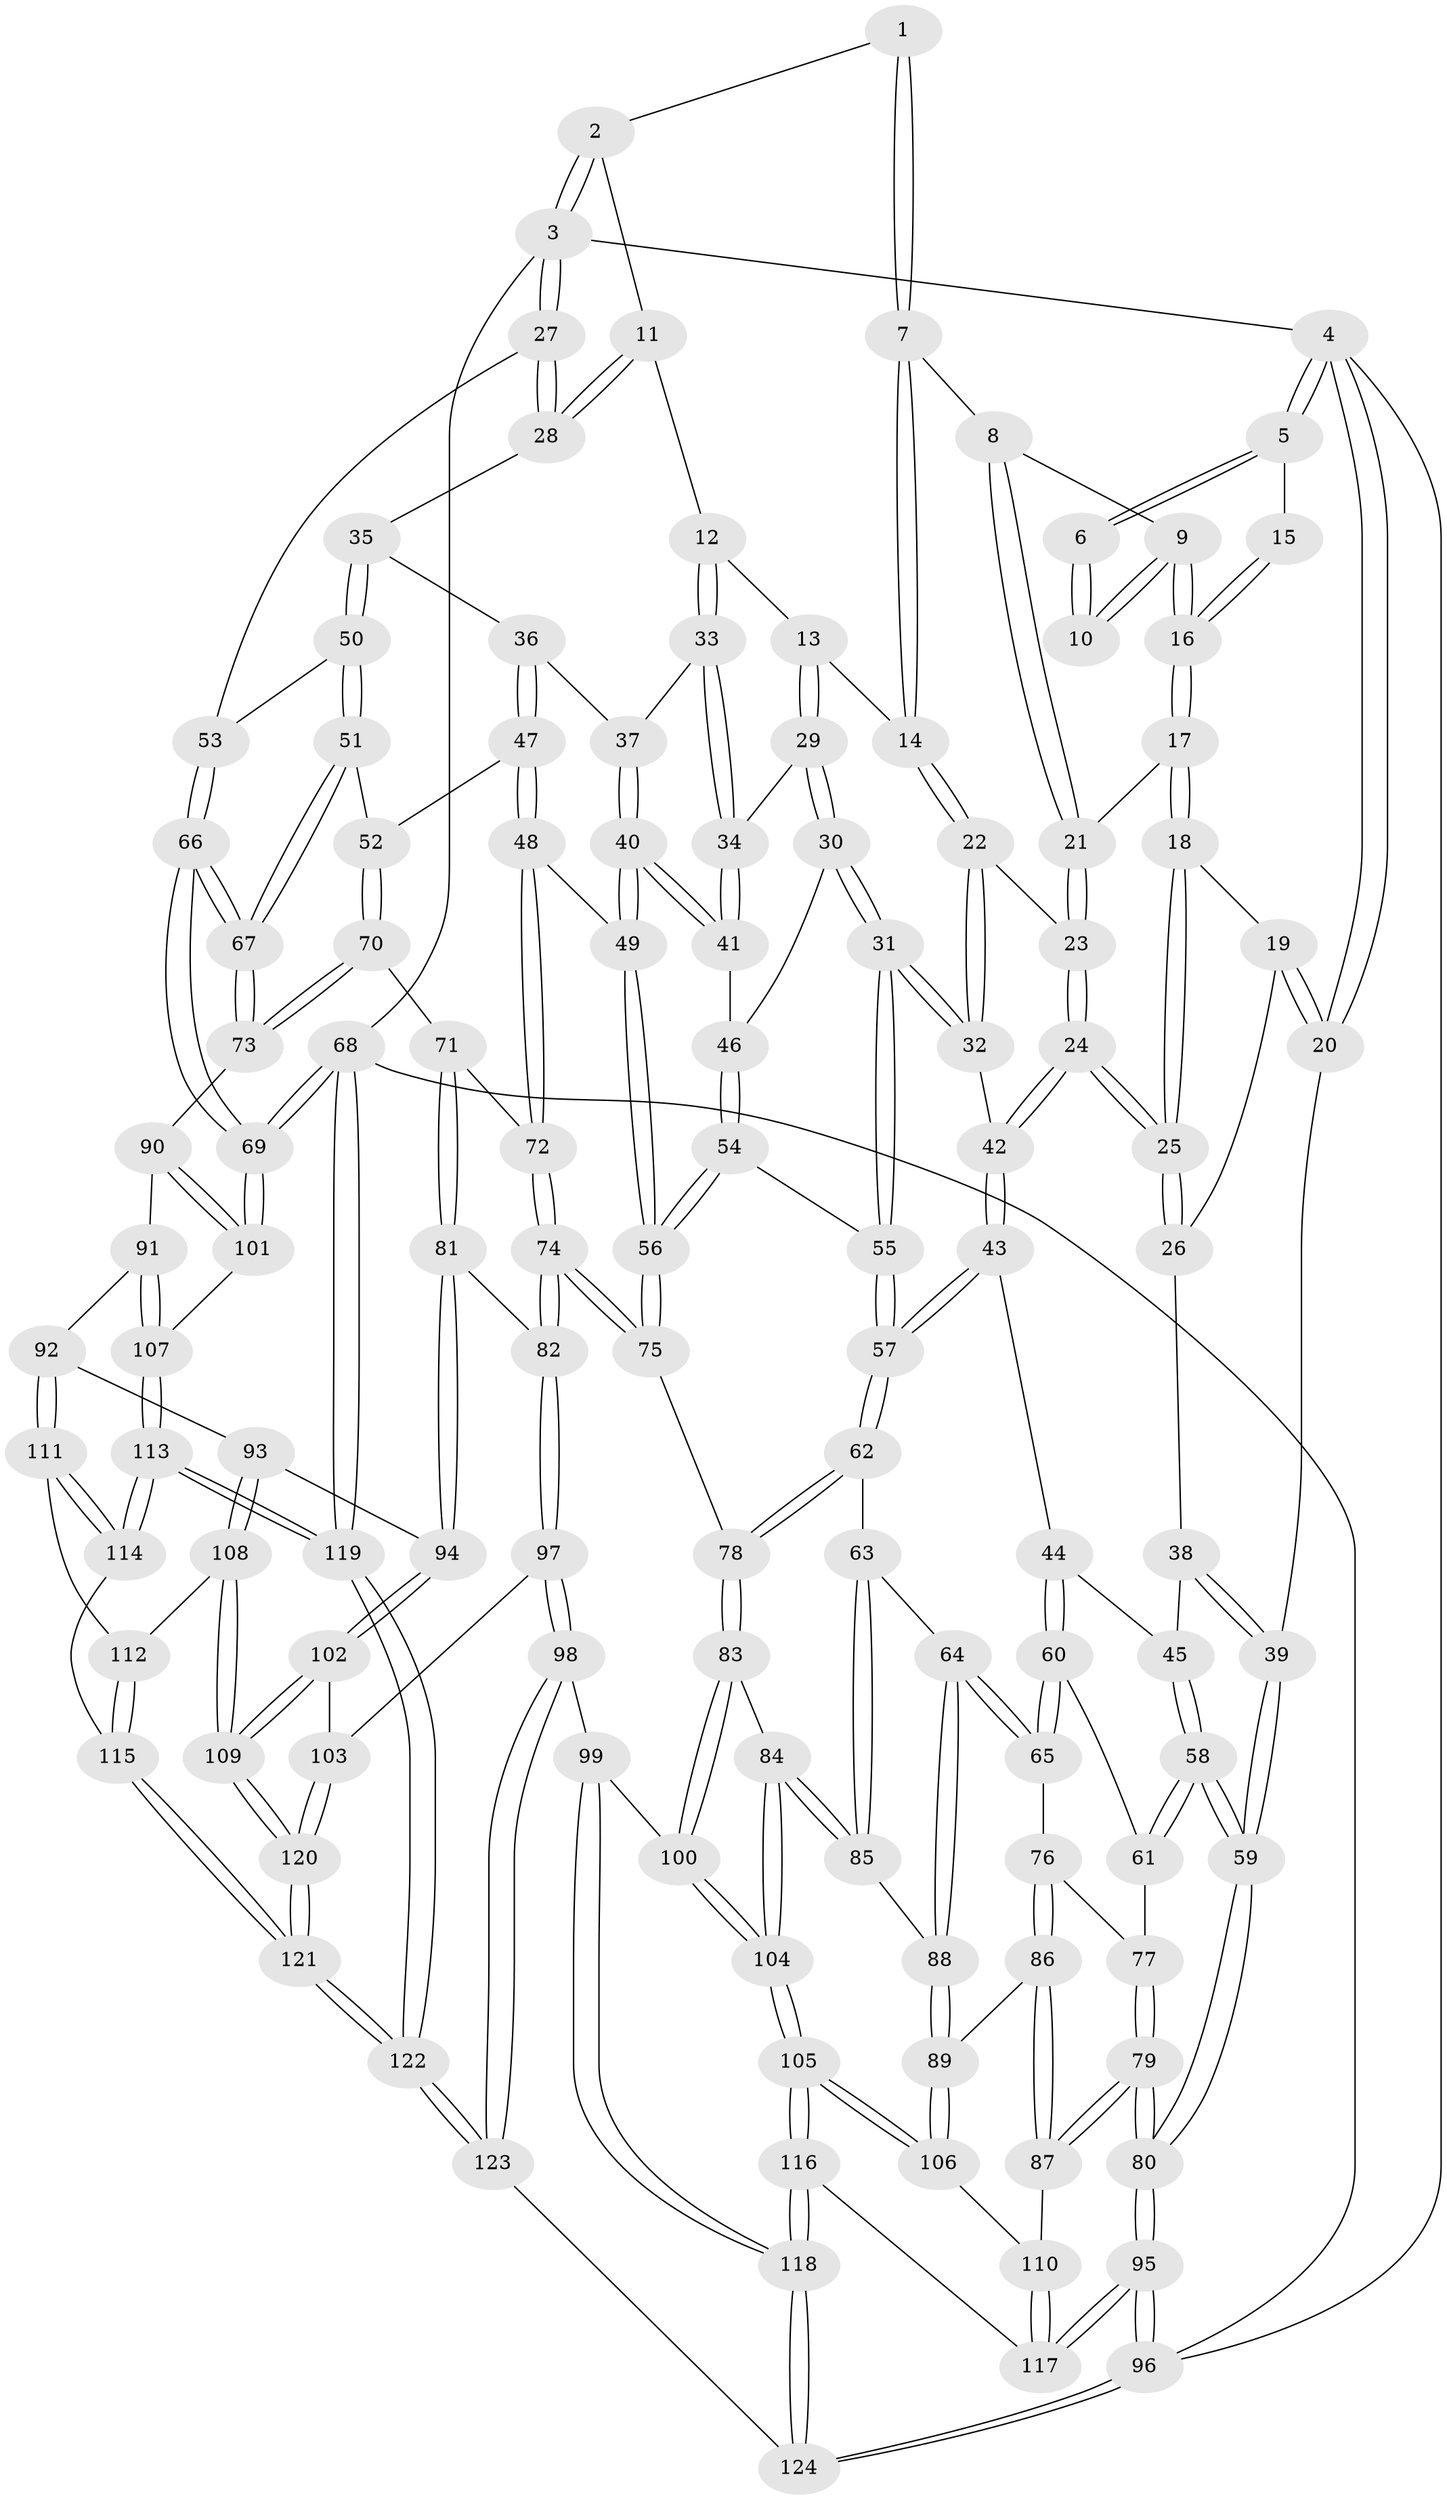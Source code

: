 // Generated by graph-tools (version 1.1) at 2025/27/03/09/25 03:27:03]
// undirected, 124 vertices, 307 edges
graph export_dot {
graph [start="1"]
  node [color=gray90,style=filled];
  1 [pos="+0.3237488706098614+0"];
  2 [pos="+0.6408661803970566+0"];
  3 [pos="+1+0"];
  4 [pos="+0+0"];
  5 [pos="+0+0"];
  6 [pos="+0.30520509912957067+0"];
  7 [pos="+0.32799801556607094+0"];
  8 [pos="+0.2692449893397131+0.06199553206030919"];
  9 [pos="+0.14515739375678735+0.047794501539038886"];
  10 [pos="+0.1451550047346678+0.04159883534745376"];
  11 [pos="+0.5745046050167621+0.14565291271018113"];
  12 [pos="+0.5652864713356524+0.1538764471970702"];
  13 [pos="+0.5461755365213529+0.15692823824304727"];
  14 [pos="+0.45210789184057243+0.15022395048787776"];
  15 [pos="+0+0"];
  16 [pos="+0.10275239398040215+0.11059033952237834"];
  17 [pos="+0.09625049419780984+0.14918396740879658"];
  18 [pos="+0.09602665223729073+0.14937588496503804"];
  19 [pos="+0+0.16703883901963432"];
  20 [pos="+0+0.15184152550967617"];
  21 [pos="+0.23370349980871466+0.1451769867709031"];
  22 [pos="+0.3427325089073236+0.2516176001555009"];
  23 [pos="+0.26617659847872577+0.20186265379755028"];
  24 [pos="+0.1461642158097362+0.29390443286538426"];
  25 [pos="+0.14522799528448443+0.29320256955190693"];
  26 [pos="+0.07623930068327348+0.30313772942934547"];
  27 [pos="+1+0"];
  28 [pos="+0.8311350204784529+0.1796851061119469"];
  29 [pos="+0.48305461319407333+0.30491812823497316"];
  30 [pos="+0.46487236261983755+0.34244919006480484"];
  31 [pos="+0.38558830772528907+0.3804810150980445"];
  32 [pos="+0.34196985815970066+0.31347481636379465"];
  33 [pos="+0.5715064506016839+0.17526463981013227"];
  34 [pos="+0.5914560840248889+0.3221172285695299"];
  35 [pos="+0.8156653022874029+0.2792409670414458"];
  36 [pos="+0.7865297695934096+0.3007950738706922"];
  37 [pos="+0.7039148046220096+0.30671523590667293"];
  38 [pos="+0.056410806819004046+0.31950367966892823"];
  39 [pos="+0+0.4121391993839945"];
  40 [pos="+0.6080311455012268+0.360743820189636"];
  41 [pos="+0.5962805815426925+0.3521898919826401"];
  42 [pos="+0.1792400741449554+0.3616567187933074"];
  43 [pos="+0.16797323198389838+0.4005962258582513"];
  44 [pos="+0.11508466622734459+0.4315388704389596"];
  45 [pos="+0.09227759131539548+0.4316437947791149"];
  46 [pos="+0.5711286858148571+0.36016824359934896"];
  47 [pos="+0.7114695497048443+0.4468351594058578"];
  48 [pos="+0.6910483152158435+0.4584699864293601"];
  49 [pos="+0.6424156777731613+0.4246937939807327"];
  50 [pos="+0.8955932739334385+0.388904741729292"];
  51 [pos="+0.905533566348493+0.4449826911421798"];
  52 [pos="+0.8583298248524878+0.4685087870777146"];
  53 [pos="+1+0.08212558562174017"];
  54 [pos="+0.47479449111777844+0.4775042708673202"];
  55 [pos="+0.3886761469493442+0.428633849572213"];
  56 [pos="+0.4999287760497819+0.5069249199229054"];
  57 [pos="+0.29190161695941225+0.5261572870038217"];
  58 [pos="+0+0.46909981475228096"];
  59 [pos="+0+0.47941552914138363"];
  60 [pos="+0.12471007915592976+0.49386211701553673"];
  61 [pos="+0.08776221473389599+0.537806550893606"];
  62 [pos="+0.2879446994767381+0.5452620828706286"];
  63 [pos="+0.252487009959705+0.5747085067051156"];
  64 [pos="+0.1956809993260936+0.5958329072167452"];
  65 [pos="+0.19313041903783318+0.5953816703648261"];
  66 [pos="+1+0.5958817239469126"];
  67 [pos="+1+0.5674720883136026"];
  68 [pos="+1+1"];
  69 [pos="+1+0.6292219927152691"];
  70 [pos="+0.7842689385488755+0.610572560232327"];
  71 [pos="+0.7226294458647785+0.5789739395069209"];
  72 [pos="+0.6854275428583786+0.5492787497660104"];
  73 [pos="+0.7864404687578206+0.613830146932697"];
  74 [pos="+0.5368469575019278+0.6183707389406192"];
  75 [pos="+0.5315819517063207+0.6148328598131664"];
  76 [pos="+0.1896715842115015+0.5960100329670042"];
  77 [pos="+0.09957500941511267+0.571148633268273"];
  78 [pos="+0.39809713019550946+0.6404525905636818"];
  79 [pos="+0+0.67986925270926"];
  80 [pos="+0+0.662211307943181"];
  81 [pos="+0.6598708328793031+0.7085219697086964"];
  82 [pos="+0.5511310038197715+0.6657868567500145"];
  83 [pos="+0.3702438951979988+0.7183128812817136"];
  84 [pos="+0.2921149612047334+0.7364790435305766"];
  85 [pos="+0.28693079056836146+0.7314249233378257"];
  86 [pos="+0.052914919118498674+0.6816922491391262"];
  87 [pos="+0+0.6857651710534509"];
  88 [pos="+0.1861648932634552+0.7129087769141642"];
  89 [pos="+0.16227669908416356+0.7390853141417696"];
  90 [pos="+0.7918393649794693+0.6572671352744879"];
  91 [pos="+0.7697087093441156+0.7144853612549867"];
  92 [pos="+0.7484843581653584+0.7332388194806458"];
  93 [pos="+0.7070726310254348+0.7353262432474807"];
  94 [pos="+0.688459651869224+0.7325150977177076"];
  95 [pos="+0+1"];
  96 [pos="+0+1"];
  97 [pos="+0.5225017766581086+0.80577176231936"];
  98 [pos="+0.4871480408207724+0.8325548034692023"];
  99 [pos="+0.42410758089888384+0.7986772875785485"];
  100 [pos="+0.4206126602454432+0.7963299472570021"];
  101 [pos="+0.9643194295393984+0.7218079301030798"];
  102 [pos="+0.6565665588228853+0.7724473471710925"];
  103 [pos="+0.5409592913038765+0.8108180366100296"];
  104 [pos="+0.2622694640821077+0.8460614324876621"];
  105 [pos="+0.23030872399581237+0.8916269201412792"];
  106 [pos="+0.16173558747697092+0.7640764089446862"];
  107 [pos="+0.8922548663832305+0.8030265739342888"];
  108 [pos="+0.6802990608949024+0.863704531432454"];
  109 [pos="+0.6741527537305384+0.8728039438894889"];
  110 [pos="+0.05819200843947988+0.8036981393584954"];
  111 [pos="+0.7489171227420124+0.7364008684388167"];
  112 [pos="+0.7539982208165806+0.7922709450800024"];
  113 [pos="+0.8772814230190187+0.8598179088381204"];
  114 [pos="+0.8737051877247579+0.8602567106213757"];
  115 [pos="+0.8109297690397455+0.8703319039822143"];
  116 [pos="+0.22597680685604657+0.9200243523292252"];
  117 [pos="+0.09004674263158911+0.8771278610742251"];
  118 [pos="+0.24340295631587613+0.9704752075918499"];
  119 [pos="+1+1"];
  120 [pos="+0.6697456075004278+0.8852645378940468"];
  121 [pos="+0.7000823718850347+0.959696497387172"];
  122 [pos="+0.6543407604093153+1"];
  123 [pos="+0.42613044781921383+1"];
  124 [pos="+0.30255600398015914+1"];
  1 -- 2;
  1 -- 7;
  1 -- 7;
  2 -- 3;
  2 -- 3;
  2 -- 11;
  3 -- 4;
  3 -- 27;
  3 -- 27;
  3 -- 68;
  4 -- 5;
  4 -- 5;
  4 -- 20;
  4 -- 20;
  4 -- 96;
  5 -- 6;
  5 -- 6;
  5 -- 15;
  6 -- 10;
  6 -- 10;
  7 -- 8;
  7 -- 14;
  7 -- 14;
  8 -- 9;
  8 -- 21;
  8 -- 21;
  9 -- 10;
  9 -- 10;
  9 -- 16;
  9 -- 16;
  11 -- 12;
  11 -- 28;
  11 -- 28;
  12 -- 13;
  12 -- 33;
  12 -- 33;
  13 -- 14;
  13 -- 29;
  13 -- 29;
  14 -- 22;
  14 -- 22;
  15 -- 16;
  15 -- 16;
  16 -- 17;
  16 -- 17;
  17 -- 18;
  17 -- 18;
  17 -- 21;
  18 -- 19;
  18 -- 25;
  18 -- 25;
  19 -- 20;
  19 -- 20;
  19 -- 26;
  20 -- 39;
  21 -- 23;
  21 -- 23;
  22 -- 23;
  22 -- 32;
  22 -- 32;
  23 -- 24;
  23 -- 24;
  24 -- 25;
  24 -- 25;
  24 -- 42;
  24 -- 42;
  25 -- 26;
  25 -- 26;
  26 -- 38;
  27 -- 28;
  27 -- 28;
  27 -- 53;
  28 -- 35;
  29 -- 30;
  29 -- 30;
  29 -- 34;
  30 -- 31;
  30 -- 31;
  30 -- 46;
  31 -- 32;
  31 -- 32;
  31 -- 55;
  31 -- 55;
  32 -- 42;
  33 -- 34;
  33 -- 34;
  33 -- 37;
  34 -- 41;
  34 -- 41;
  35 -- 36;
  35 -- 50;
  35 -- 50;
  36 -- 37;
  36 -- 47;
  36 -- 47;
  37 -- 40;
  37 -- 40;
  38 -- 39;
  38 -- 39;
  38 -- 45;
  39 -- 59;
  39 -- 59;
  40 -- 41;
  40 -- 41;
  40 -- 49;
  40 -- 49;
  41 -- 46;
  42 -- 43;
  42 -- 43;
  43 -- 44;
  43 -- 57;
  43 -- 57;
  44 -- 45;
  44 -- 60;
  44 -- 60;
  45 -- 58;
  45 -- 58;
  46 -- 54;
  46 -- 54;
  47 -- 48;
  47 -- 48;
  47 -- 52;
  48 -- 49;
  48 -- 72;
  48 -- 72;
  49 -- 56;
  49 -- 56;
  50 -- 51;
  50 -- 51;
  50 -- 53;
  51 -- 52;
  51 -- 67;
  51 -- 67;
  52 -- 70;
  52 -- 70;
  53 -- 66;
  53 -- 66;
  54 -- 55;
  54 -- 56;
  54 -- 56;
  55 -- 57;
  55 -- 57;
  56 -- 75;
  56 -- 75;
  57 -- 62;
  57 -- 62;
  58 -- 59;
  58 -- 59;
  58 -- 61;
  58 -- 61;
  59 -- 80;
  59 -- 80;
  60 -- 61;
  60 -- 65;
  60 -- 65;
  61 -- 77;
  62 -- 63;
  62 -- 78;
  62 -- 78;
  63 -- 64;
  63 -- 85;
  63 -- 85;
  64 -- 65;
  64 -- 65;
  64 -- 88;
  64 -- 88;
  65 -- 76;
  66 -- 67;
  66 -- 67;
  66 -- 69;
  66 -- 69;
  67 -- 73;
  67 -- 73;
  68 -- 69;
  68 -- 69;
  68 -- 119;
  68 -- 119;
  68 -- 96;
  69 -- 101;
  69 -- 101;
  70 -- 71;
  70 -- 73;
  70 -- 73;
  71 -- 72;
  71 -- 81;
  71 -- 81;
  72 -- 74;
  72 -- 74;
  73 -- 90;
  74 -- 75;
  74 -- 75;
  74 -- 82;
  74 -- 82;
  75 -- 78;
  76 -- 77;
  76 -- 86;
  76 -- 86;
  77 -- 79;
  77 -- 79;
  78 -- 83;
  78 -- 83;
  79 -- 80;
  79 -- 80;
  79 -- 87;
  79 -- 87;
  80 -- 95;
  80 -- 95;
  81 -- 82;
  81 -- 94;
  81 -- 94;
  82 -- 97;
  82 -- 97;
  83 -- 84;
  83 -- 100;
  83 -- 100;
  84 -- 85;
  84 -- 85;
  84 -- 104;
  84 -- 104;
  85 -- 88;
  86 -- 87;
  86 -- 87;
  86 -- 89;
  87 -- 110;
  88 -- 89;
  88 -- 89;
  89 -- 106;
  89 -- 106;
  90 -- 91;
  90 -- 101;
  90 -- 101;
  91 -- 92;
  91 -- 107;
  91 -- 107;
  92 -- 93;
  92 -- 111;
  92 -- 111;
  93 -- 94;
  93 -- 108;
  93 -- 108;
  94 -- 102;
  94 -- 102;
  95 -- 96;
  95 -- 96;
  95 -- 117;
  95 -- 117;
  96 -- 124;
  96 -- 124;
  97 -- 98;
  97 -- 98;
  97 -- 103;
  98 -- 99;
  98 -- 123;
  98 -- 123;
  99 -- 100;
  99 -- 118;
  99 -- 118;
  100 -- 104;
  100 -- 104;
  101 -- 107;
  102 -- 103;
  102 -- 109;
  102 -- 109;
  103 -- 120;
  103 -- 120;
  104 -- 105;
  104 -- 105;
  105 -- 106;
  105 -- 106;
  105 -- 116;
  105 -- 116;
  106 -- 110;
  107 -- 113;
  107 -- 113;
  108 -- 109;
  108 -- 109;
  108 -- 112;
  109 -- 120;
  109 -- 120;
  110 -- 117;
  110 -- 117;
  111 -- 112;
  111 -- 114;
  111 -- 114;
  112 -- 115;
  112 -- 115;
  113 -- 114;
  113 -- 114;
  113 -- 119;
  113 -- 119;
  114 -- 115;
  115 -- 121;
  115 -- 121;
  116 -- 117;
  116 -- 118;
  116 -- 118;
  118 -- 124;
  118 -- 124;
  119 -- 122;
  119 -- 122;
  120 -- 121;
  120 -- 121;
  121 -- 122;
  121 -- 122;
  122 -- 123;
  122 -- 123;
  123 -- 124;
}
